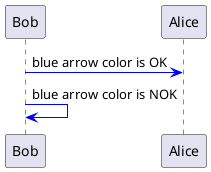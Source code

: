 {
  "sha1": "57hshv6tvc5v2pknh4klyji2sn7sxin",
  "insertion": {
    "when": "2024-05-30T20:48:20.674Z",
    "user": "plantuml@gmail.com"
  }
}
@startuml
Bob -[#blue]> Alice : blue arrow color is OK
Bob -[#blue]> Bob   : blue arrow color is NOK
@enduml
